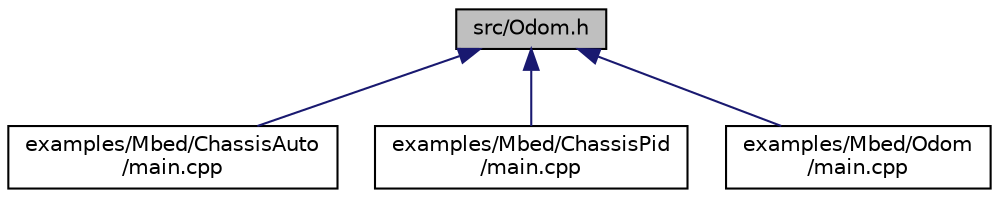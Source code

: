 digraph "src/Odom.h"
{
 // LATEX_PDF_SIZE
  edge [fontname="Helvetica",fontsize="10",labelfontname="Helvetica",labelfontsize="10"];
  node [fontname="Helvetica",fontsize="10",shape=record];
  Node1 [label="src/Odom.h",height=0.2,width=0.4,color="black", fillcolor="grey75", style="filled", fontcolor="black",tooltip="オドメトリを行う Odom クラスを提供する。"];
  Node1 -> Node2 [dir="back",color="midnightblue",fontsize="10",style="solid",fontname="Helvetica"];
  Node2 [label="examples/Mbed/ChassisAuto\l/main.cpp",height=0.2,width=0.4,color="black", fillcolor="white", style="filled",URL="$ChassisAuto_2main_8cpp.html",tooltip="自動制御"];
  Node1 -> Node3 [dir="back",color="midnightblue",fontsize="10",style="solid",fontname="Helvetica"];
  Node3 [label="examples/Mbed/ChassisPid\l/main.cpp",height=0.2,width=0.4,color="black", fillcolor="white", style="filled",URL="$ChassisPid_2main_8cpp.html",tooltip="速度PID制御"];
  Node1 -> Node4 [dir="back",color="midnightblue",fontsize="10",style="solid",fontname="Helvetica"];
  Node4 [label="examples/Mbed/Odom\l/main.cpp",height=0.2,width=0.4,color="black", fillcolor="white", style="filled",URL="$Odom_2main_8cpp.html",tooltip="オドメトリによる自己位置推定"];
}
